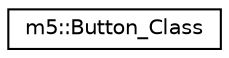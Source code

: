 digraph "Graphical Class Hierarchy"
{
 // LATEX_PDF_SIZE
  edge [fontname="Helvetica",fontsize="10",labelfontname="Helvetica",labelfontsize="10"];
  node [fontname="Helvetica",fontsize="10",shape=record];
  rankdir="LR";
  Node0 [label="m5::Button_Class",height=0.2,width=0.4,color="black", fillcolor="white", style="filled",URL="$classm5_1_1Button__Class.html",tooltip=" "];
}

